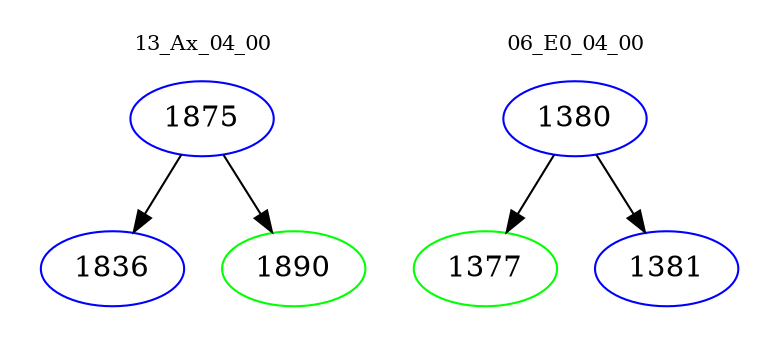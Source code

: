 digraph{
subgraph cluster_0 {
color = white
label = "13_Ax_04_00";
fontsize=10;
T0_1875 [label="1875", color="blue"]
T0_1875 -> T0_1836 [color="black"]
T0_1836 [label="1836", color="blue"]
T0_1875 -> T0_1890 [color="black"]
T0_1890 [label="1890", color="green"]
}
subgraph cluster_1 {
color = white
label = "06_E0_04_00";
fontsize=10;
T1_1380 [label="1380", color="blue"]
T1_1380 -> T1_1377 [color="black"]
T1_1377 [label="1377", color="green"]
T1_1380 -> T1_1381 [color="black"]
T1_1381 [label="1381", color="blue"]
}
}
